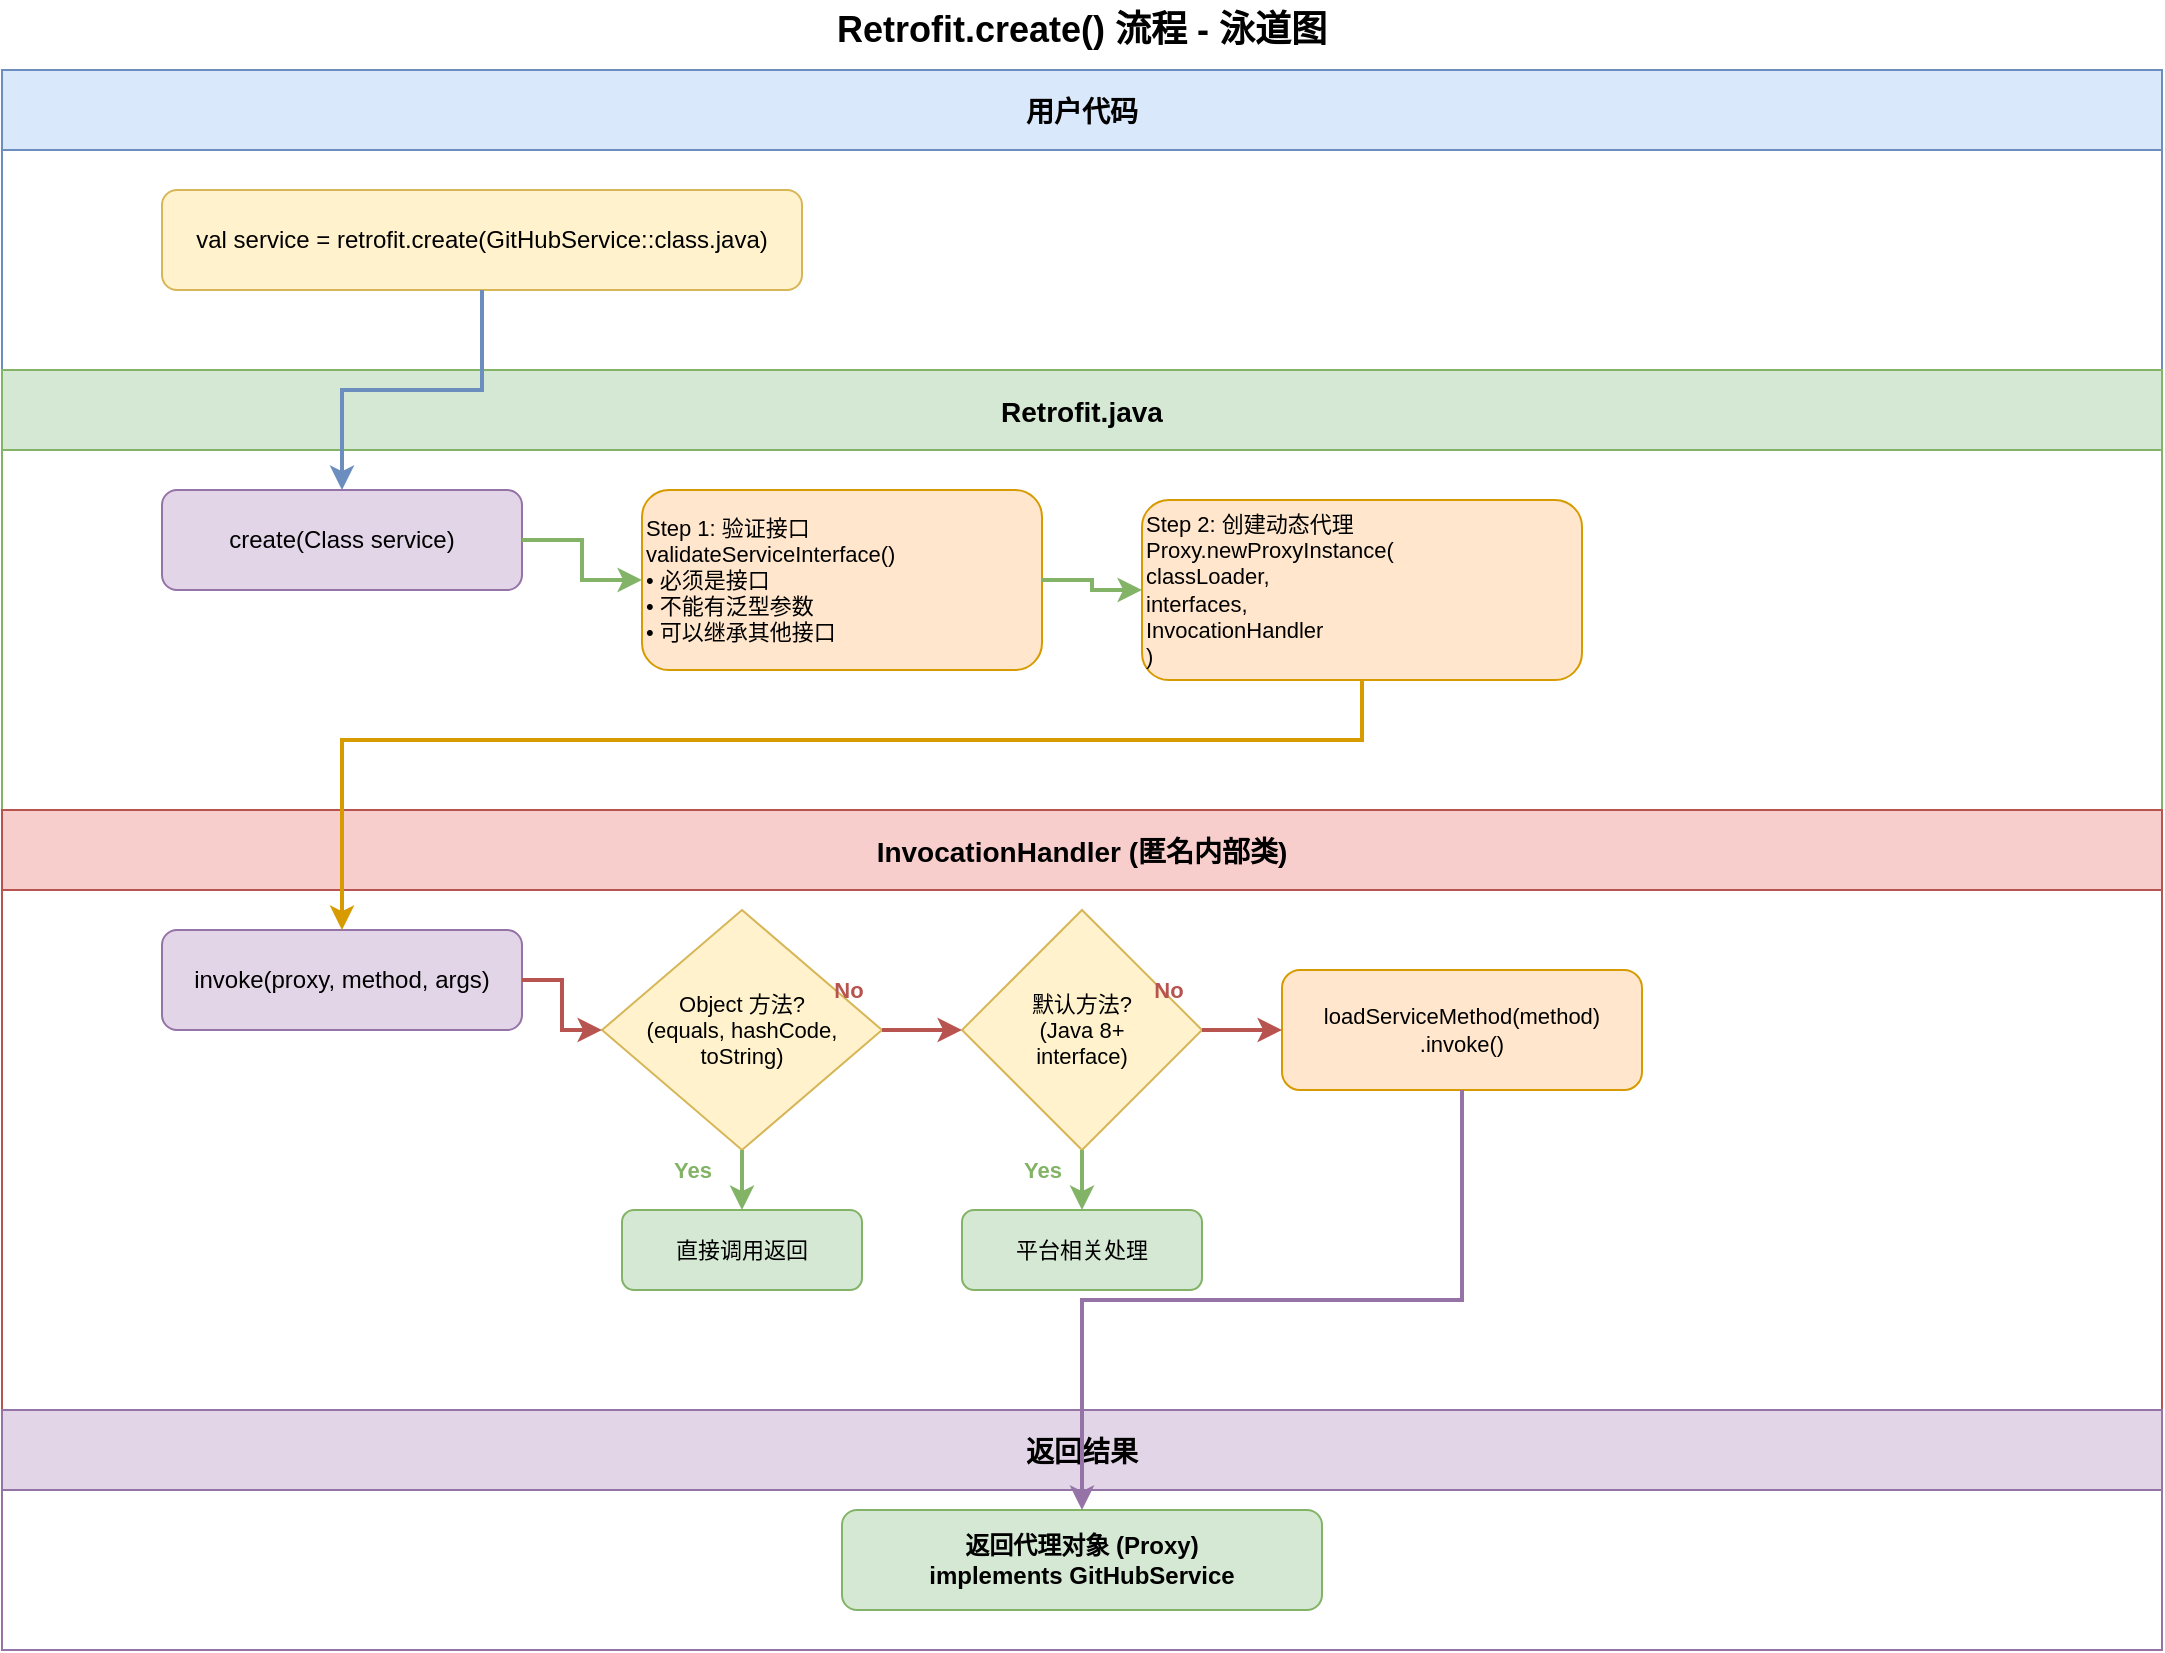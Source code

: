 <mxfile version="28.2.8">
  <diagram id="kgpKYQtTHZ0yAKxKKP6v" name="Page-1">
    <mxGraphModel dx="1198" dy="767" grid="1" gridSize="10" guides="1" tooltips="1" connect="1" arrows="1" fold="1" page="1" pageScale="1" pageWidth="850" pageHeight="1100" math="0" shadow="0">
      <root>
        <mxCell id="0" />
        <mxCell id="1" parent="0" />
        <mxCell id="8zjA7OcUtVSf56RIT6LZ-9" value="用户代码" style="swimlane;horizontal=1;startSize=40;fillColor=#dae8fc;strokeColor=#6c8ebf;fontSize=14;fontStyle=1;swimlaneFillColor=#ffffff;" vertex="1" parent="1">
          <mxGeometry x="40" y="45" width="1080" height="150" as="geometry" />
        </mxCell>
        <mxCell id="8zjA7OcUtVSf56RIT6LZ-10" value="val service = retrofit.create(GitHubService::class.java)" style="rounded=1;whiteSpace=wrap;html=1;fillColor=#fff2cc;strokeColor=#d6b656;fontSize=12;" vertex="1" parent="8zjA7OcUtVSf56RIT6LZ-9">
          <mxGeometry x="80" y="60" width="320" height="50" as="geometry" />
        </mxCell>
        <mxCell id="8zjA7OcUtVSf56RIT6LZ-11" value="Retrofit.java" style="swimlane;horizontal=1;startSize=40;fillColor=#d5e8d4;strokeColor=#82b366;fontSize=14;fontStyle=1;swimlaneFillColor=#ffffff;" vertex="1" parent="1">
          <mxGeometry x="40" y="195" width="1080" height="220" as="geometry" />
        </mxCell>
        <mxCell id="8zjA7OcUtVSf56RIT6LZ-12" value="create(Class&lt;T&gt; service)" style="rounded=1;whiteSpace=wrap;html=1;fillColor=#e1d5e7;strokeColor=#9673a6;fontSize=12;" vertex="1" parent="8zjA7OcUtVSf56RIT6LZ-11">
          <mxGeometry x="80" y="60" width="180" height="50" as="geometry" />
        </mxCell>
        <mxCell id="8zjA7OcUtVSf56RIT6LZ-13" value="Step 1: 验证接口&#xa;validateServiceInterface()&#xa;• 必须是接口&#xa;• 不能有泛型参数&#xa;• 可以继承其他接口" style="rounded=1;whiteSpace=wrap;html=1;fillColor=#ffe6cc;strokeColor=#d79b00;fontSize=11;align=left;" vertex="1" parent="8zjA7OcUtVSf56RIT6LZ-11">
          <mxGeometry x="320" y="60" width="200" height="90" as="geometry" />
        </mxCell>
        <mxCell id="8zjA7OcUtVSf56RIT6LZ-14" value="Step 2: 创建动态代理&#xa;Proxy.newProxyInstance(&#xa;  classLoader,&#xa;  interfaces,&#xa;  InvocationHandler&#xa;)" style="rounded=1;whiteSpace=wrap;html=1;fillColor=#ffe6cc;strokeColor=#d79b00;fontSize=11;align=left;" vertex="1" parent="8zjA7OcUtVSf56RIT6LZ-11">
          <mxGeometry x="570" y="65" width="220" height="90" as="geometry" />
        </mxCell>
        <mxCell id="8zjA7OcUtVSf56RIT6LZ-15" value="InvocationHandler (匿名内部类)" style="swimlane;horizontal=1;startSize=40;fillColor=#f8cecc;strokeColor=#b85450;fontSize=14;fontStyle=1;swimlaneFillColor=#ffffff;" vertex="1" parent="1">
          <mxGeometry x="40" y="415" width="1080" height="300" as="geometry" />
        </mxCell>
        <mxCell id="8zjA7OcUtVSf56RIT6LZ-16" value="invoke(proxy, method, args)" style="rounded=1;whiteSpace=wrap;html=1;fillColor=#e1d5e7;strokeColor=#9673a6;fontSize=12;" vertex="1" parent="8zjA7OcUtVSf56RIT6LZ-15">
          <mxGeometry x="80" y="60" width="180" height="50" as="geometry" />
        </mxCell>
        <mxCell id="8zjA7OcUtVSf56RIT6LZ-17" value="Object 方法?&#xa;(equals, hashCode,&#xa;toString)" style="rhombus;whiteSpace=wrap;html=1;fillColor=#fff2cc;strokeColor=#d6b656;fontSize=11;" vertex="1" parent="8zjA7OcUtVSf56RIT6LZ-15">
          <mxGeometry x="300" y="50" width="140" height="120" as="geometry" />
        </mxCell>
        <mxCell id="8zjA7OcUtVSf56RIT6LZ-18" value="直接调用返回" style="rounded=1;whiteSpace=wrap;html=1;fillColor=#d5e8d4;strokeColor=#82b366;fontSize=11;" vertex="1" parent="8zjA7OcUtVSf56RIT6LZ-15">
          <mxGeometry x="310" y="200" width="120" height="40" as="geometry" />
        </mxCell>
        <mxCell id="8zjA7OcUtVSf56RIT6LZ-19" value="默认方法?&#xa;(Java 8+&#xa;interface)" style="rhombus;whiteSpace=wrap;html=1;fillColor=#fff2cc;strokeColor=#d6b656;fontSize=11;" vertex="1" parent="8zjA7OcUtVSf56RIT6LZ-15">
          <mxGeometry x="480" y="50" width="120" height="120" as="geometry" />
        </mxCell>
        <mxCell id="8zjA7OcUtVSf56RIT6LZ-20" value="平台相关处理" style="rounded=1;whiteSpace=wrap;html=1;fillColor=#d5e8d4;strokeColor=#82b366;fontSize=11;" vertex="1" parent="8zjA7OcUtVSf56RIT6LZ-15">
          <mxGeometry x="480" y="200" width="120" height="40" as="geometry" />
        </mxCell>
        <mxCell id="8zjA7OcUtVSf56RIT6LZ-21" value="loadServiceMethod(method)&#xa;.invoke()" style="rounded=1;whiteSpace=wrap;html=1;fillColor=#ffe6cc;strokeColor=#d79b00;fontSize=11;" vertex="1" parent="8zjA7OcUtVSf56RIT6LZ-15">
          <mxGeometry x="640" y="80" width="180" height="60" as="geometry" />
        </mxCell>
        <mxCell id="8zjA7OcUtVSf56RIT6LZ-32" value="No" style="text;html=1;align=center;verticalAlign=middle;resizable=0;points=[];autosize=1;fontSize=11;fontColor=#b85450;fontStyle=1;" vertex="1" parent="8zjA7OcUtVSf56RIT6LZ-15">
          <mxGeometry x="405" y="80" width="35" height="20" as="geometry" />
        </mxCell>
        <mxCell id="8zjA7OcUtVSf56RIT6LZ-22" value="返回结果" style="swimlane;horizontal=1;startSize=40;fillColor=#e1d5e7;strokeColor=#9673a6;fontSize=14;fontStyle=1;swimlaneFillColor=#ffffff;" vertex="1" parent="1">
          <mxGeometry x="40" y="715" width="1080" height="120" as="geometry" />
        </mxCell>
        <mxCell id="8zjA7OcUtVSf56RIT6LZ-23" value="返回代理对象 (Proxy)&#xa;implements GitHubService" style="rounded=1;whiteSpace=wrap;html=1;fillColor=#d5e8d4;strokeColor=#82b366;fontSize=12;fontStyle=1;" vertex="1" parent="8zjA7OcUtVSf56RIT6LZ-22">
          <mxGeometry x="420" y="50" width="240" height="50" as="geometry" />
        </mxCell>
        <mxCell id="8zjA7OcUtVSf56RIT6LZ-24" style="edgeStyle=orthogonalEdgeStyle;rounded=0;orthogonalLoop=1;jettySize=auto;html=1;exitX=0.5;exitY=1;entryX=0.5;entryY=0;strokeWidth=2;fillColor=#dae8fc;strokeColor=#6c8ebf;" edge="1" parent="1" source="8zjA7OcUtVSf56RIT6LZ-10" target="8zjA7OcUtVSf56RIT6LZ-12">
          <mxGeometry relative="1" as="geometry" />
        </mxCell>
        <mxCell id="8zjA7OcUtVSf56RIT6LZ-25" style="edgeStyle=orthogonalEdgeStyle;rounded=0;orthogonalLoop=1;jettySize=auto;html=1;exitX=1;exitY=0.5;entryX=0;entryY=0.5;strokeWidth=2;strokeColor=#82b366;" edge="1" parent="1" source="8zjA7OcUtVSf56RIT6LZ-12" target="8zjA7OcUtVSf56RIT6LZ-13">
          <mxGeometry relative="1" as="geometry" />
        </mxCell>
        <mxCell id="8zjA7OcUtVSf56RIT6LZ-26" style="edgeStyle=orthogonalEdgeStyle;rounded=0;orthogonalLoop=1;jettySize=auto;html=1;exitX=1;exitY=0.5;entryX=0;entryY=0.5;strokeWidth=2;strokeColor=#82b366;" edge="1" parent="1" source="8zjA7OcUtVSf56RIT6LZ-13" target="8zjA7OcUtVSf56RIT6LZ-14">
          <mxGeometry relative="1" as="geometry" />
        </mxCell>
        <mxCell id="8zjA7OcUtVSf56RIT6LZ-27" style="edgeStyle=orthogonalEdgeStyle;rounded=0;orthogonalLoop=1;jettySize=auto;html=1;exitX=0.5;exitY=1;entryX=0.5;entryY=0;strokeWidth=2;strokeColor=#d79b00;" edge="1" parent="1" source="8zjA7OcUtVSf56RIT6LZ-14" target="8zjA7OcUtVSf56RIT6LZ-16">
          <mxGeometry relative="1" as="geometry">
            <Array as="points">
              <mxPoint x="720" y="380" />
              <mxPoint x="210" y="380" />
            </Array>
          </mxGeometry>
        </mxCell>
        <mxCell id="8zjA7OcUtVSf56RIT6LZ-28" style="edgeStyle=orthogonalEdgeStyle;rounded=0;orthogonalLoop=1;jettySize=auto;html=1;exitX=1;exitY=0.5;entryX=0;entryY=0.5;strokeWidth=2;strokeColor=#b85450;" edge="1" parent="1" source="8zjA7OcUtVSf56RIT6LZ-16" target="8zjA7OcUtVSf56RIT6LZ-17">
          <mxGeometry relative="1" as="geometry" />
        </mxCell>
        <mxCell id="8zjA7OcUtVSf56RIT6LZ-29" style="edgeStyle=orthogonalEdgeStyle;rounded=0;orthogonalLoop=1;jettySize=auto;html=1;exitX=0.5;exitY=1;entryX=0.5;entryY=0;strokeWidth=2;strokeColor=#82b366;" edge="1" parent="1" source="8zjA7OcUtVSf56RIT6LZ-17" target="8zjA7OcUtVSf56RIT6LZ-18">
          <mxGeometry relative="1" as="geometry" />
        </mxCell>
        <mxCell id="8zjA7OcUtVSf56RIT6LZ-30" value="Yes" style="text;html=1;align=center;verticalAlign=middle;resizable=0;points=[];autosize=1;fontSize=11;fontColor=#82b366;fontStyle=1;" vertex="1" parent="1">
          <mxGeometry x="365" y="585" width="40" height="20" as="geometry" />
        </mxCell>
        <mxCell id="8zjA7OcUtVSf56RIT6LZ-31" style="edgeStyle=orthogonalEdgeStyle;rounded=0;orthogonalLoop=1;jettySize=auto;html=1;exitX=1;exitY=0.5;entryX=0;entryY=0.5;strokeWidth=2;strokeColor=#b85450;" edge="1" parent="1" source="8zjA7OcUtVSf56RIT6LZ-17" target="8zjA7OcUtVSf56RIT6LZ-19">
          <mxGeometry relative="1" as="geometry" />
        </mxCell>
        <mxCell id="8zjA7OcUtVSf56RIT6LZ-33" style="edgeStyle=orthogonalEdgeStyle;rounded=0;orthogonalLoop=1;jettySize=auto;html=1;exitX=0.5;exitY=1;entryX=0.5;entryY=0;strokeWidth=2;strokeColor=#82b366;" edge="1" parent="1" source="8zjA7OcUtVSf56RIT6LZ-19" target="8zjA7OcUtVSf56RIT6LZ-20">
          <mxGeometry relative="1" as="geometry" />
        </mxCell>
        <mxCell id="8zjA7OcUtVSf56RIT6LZ-34" value="Yes" style="text;html=1;align=center;verticalAlign=middle;resizable=0;points=[];autosize=1;fontSize=11;fontColor=#82b366;fontStyle=1;" vertex="1" parent="1">
          <mxGeometry x="540" y="585" width="40" height="20" as="geometry" />
        </mxCell>
        <mxCell id="8zjA7OcUtVSf56RIT6LZ-35" style="edgeStyle=orthogonalEdgeStyle;rounded=0;orthogonalLoop=1;jettySize=auto;html=1;exitX=1;exitY=0.5;entryX=0;entryY=0.5;strokeWidth=2;strokeColor=#b85450;" edge="1" parent="1" source="8zjA7OcUtVSf56RIT6LZ-19" target="8zjA7OcUtVSf56RIT6LZ-21">
          <mxGeometry relative="1" as="geometry" />
        </mxCell>
        <mxCell id="8zjA7OcUtVSf56RIT6LZ-36" value="No" style="text;html=1;align=center;verticalAlign=middle;resizable=0;points=[];autosize=1;fontSize=11;fontColor=#b85450;fontStyle=1;" vertex="1" parent="1">
          <mxGeometry x="605" y="495" width="35" height="20" as="geometry" />
        </mxCell>
        <mxCell id="8zjA7OcUtVSf56RIT6LZ-37" style="edgeStyle=orthogonalEdgeStyle;rounded=0;orthogonalLoop=1;jettySize=auto;html=1;exitX=0.5;exitY=1;entryX=0.5;entryY=0;strokeWidth=2;strokeColor=#9673a6;" edge="1" parent="1" source="8zjA7OcUtVSf56RIT6LZ-21" target="8zjA7OcUtVSf56RIT6LZ-23">
          <mxGeometry relative="1" as="geometry" />
        </mxCell>
        <mxCell id="8zjA7OcUtVSf56RIT6LZ-38" value="Retrofit.create() 流程 - 泳道图" style="text;html=1;strokeColor=none;fillColor=none;align=center;verticalAlign=middle;whiteSpace=wrap;rounded=0;fontSize=18;fontStyle=1;fontColor=#000000;" vertex="1" parent="1">
          <mxGeometry x="400" y="10" width="360" height="30" as="geometry" />
        </mxCell>
      </root>
    </mxGraphModel>
  </diagram>
</mxfile>
